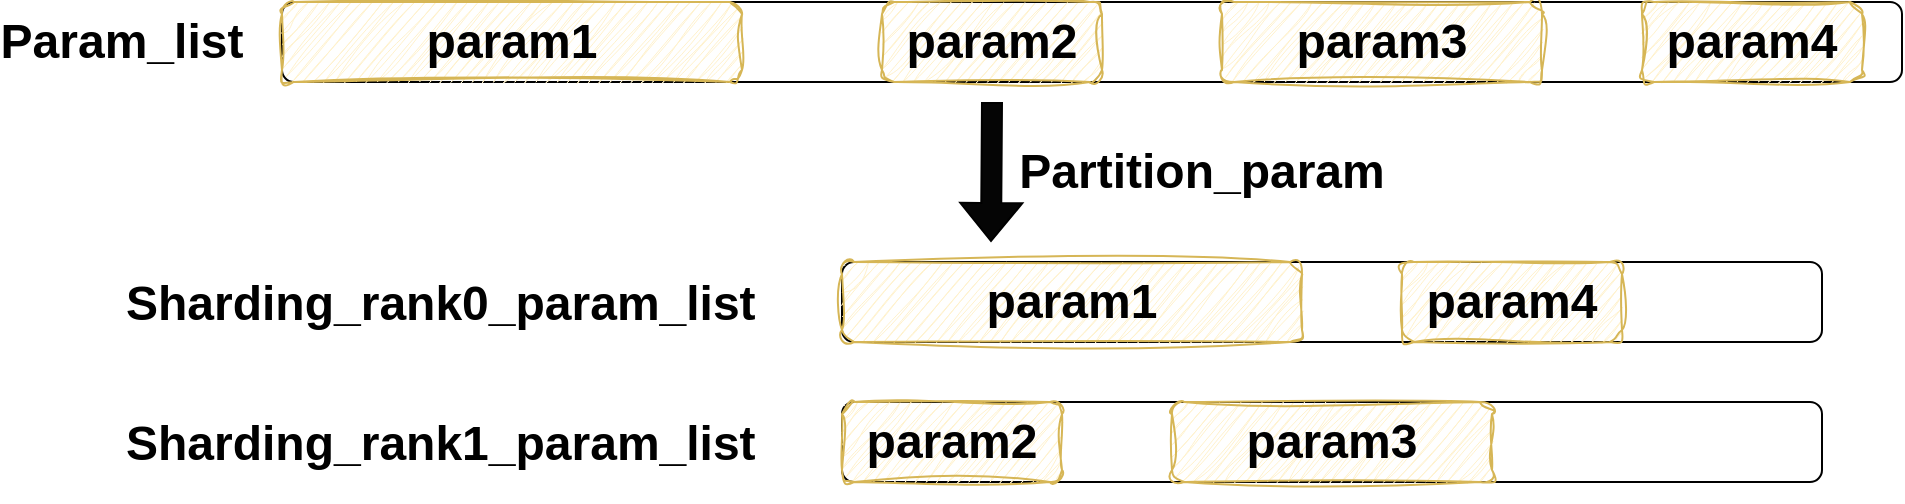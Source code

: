 <mxfile version="28.2.7">
  <diagram name="第 1 页" id="boMeZ4Nji44rvJlrzVIr">
    <mxGraphModel dx="2245" dy="794" grid="1" gridSize="10" guides="1" tooltips="1" connect="1" arrows="1" fold="1" page="1" pageScale="1" pageWidth="827" pageHeight="1169" background="none" math="0" shadow="0">
      <root>
        <mxCell id="0" />
        <mxCell id="1" parent="0" />
        <mxCell id="VR0H_Z1vQvsn-hPOj-ss-1" value="" style="rounded=1;whiteSpace=wrap;html=1;" vertex="1" parent="1">
          <mxGeometry x="90" y="230" width="810" height="40" as="geometry" />
        </mxCell>
        <mxCell id="VR0H_Z1vQvsn-hPOj-ss-4" value="&lt;font style=&quot;font-size: 24px;&quot;&gt;&lt;b&gt;param1&lt;/b&gt;&lt;/font&gt;" style="rounded=1;whiteSpace=wrap;html=1;fillColor=#fff2cc;strokeColor=#d6b656;sketch=1;curveFitting=1;jiggle=2;" vertex="1" parent="1">
          <mxGeometry x="90" y="230" width="230" height="40" as="geometry" />
        </mxCell>
        <mxCell id="VR0H_Z1vQvsn-hPOj-ss-5" value="&lt;font style=&quot;font-size: 24px;&quot;&gt;&lt;b&gt;param2&lt;/b&gt;&lt;/font&gt;" style="rounded=1;whiteSpace=wrap;html=1;fillColor=#fff2cc;strokeColor=#d6b656;sketch=1;curveFitting=1;jiggle=2;" vertex="1" parent="1">
          <mxGeometry x="390" y="230" width="110" height="40" as="geometry" />
        </mxCell>
        <mxCell id="VR0H_Z1vQvsn-hPOj-ss-6" value="&lt;font style=&quot;font-size: 24px;&quot;&gt;&lt;b&gt;param3&lt;/b&gt;&lt;/font&gt;" style="rounded=1;whiteSpace=wrap;html=1;fillColor=#fff2cc;strokeColor=#d6b656;sketch=1;curveFitting=1;jiggle=2;" vertex="1" parent="1">
          <mxGeometry x="560" y="230" width="160" height="40" as="geometry" />
        </mxCell>
        <mxCell id="VR0H_Z1vQvsn-hPOj-ss-7" value="&lt;font style=&quot;font-size: 24px;&quot;&gt;&lt;b&gt;param4&lt;/b&gt;&lt;/font&gt;" style="rounded=1;whiteSpace=wrap;html=1;fillColor=#fff2cc;strokeColor=#d6b656;sketch=1;curveFitting=1;jiggle=2;" vertex="1" parent="1">
          <mxGeometry x="770" y="230" width="110" height="40" as="geometry" />
        </mxCell>
        <mxCell id="VR0H_Z1vQvsn-hPOj-ss-9" value="&lt;b style=&quot;font-size: 24px;&quot;&gt;Param_list&lt;/b&gt;" style="text;html=1;whiteSpace=wrap;strokeColor=none;fillColor=none;align=center;verticalAlign=middle;rounded=0;" vertex="1" parent="1">
          <mxGeometry x="-20" y="235" width="60" height="30" as="geometry" />
        </mxCell>
        <mxCell id="VR0H_Z1vQvsn-hPOj-ss-10" value="" style="rounded=1;whiteSpace=wrap;html=1;" vertex="1" parent="1">
          <mxGeometry x="370" y="360" width="490" height="40" as="geometry" />
        </mxCell>
        <mxCell id="VR0H_Z1vQvsn-hPOj-ss-11" value="&lt;b style=&quot;forced-color-adjust: none; color: rgb(0, 0, 0); font-family: Helvetica; font-style: normal; font-variant-ligatures: normal; font-variant-caps: normal; letter-spacing: normal; orphans: 2; text-align: center; text-indent: 0px; text-transform: none; widows: 2; word-spacing: 0px; -webkit-text-stroke-width: 0px; white-space: normal; text-decoration-thickness: initial; text-decoration-style: initial; text-decoration-color: initial; font-size: 24px;&quot;&gt;Sharding_rank0_param_list&lt;/b&gt;" style="text;whiteSpace=wrap;html=1;" vertex="1" parent="1">
          <mxGeometry x="10" y="360" width="280" height="50" as="geometry" />
        </mxCell>
        <mxCell id="VR0H_Z1vQvsn-hPOj-ss-13" value="" style="rounded=1;whiteSpace=wrap;html=1;" vertex="1" parent="1">
          <mxGeometry x="370" y="430" width="490" height="40" as="geometry" />
        </mxCell>
        <mxCell id="VR0H_Z1vQvsn-hPOj-ss-14" value="&lt;b style=&quot;forced-color-adjust: none; color: rgb(0, 0, 0); font-family: Helvetica; font-style: normal; font-variant-ligatures: normal; font-variant-caps: normal; letter-spacing: normal; orphans: 2; text-align: center; text-indent: 0px; text-transform: none; widows: 2; word-spacing: 0px; -webkit-text-stroke-width: 0px; white-space: normal; text-decoration-thickness: initial; text-decoration-style: initial; text-decoration-color: initial; font-size: 24px;&quot;&gt;Sharding_rank1_param_list&lt;/b&gt;" style="text;whiteSpace=wrap;html=1;" vertex="1" parent="1">
          <mxGeometry x="10" y="430" width="280" height="50" as="geometry" />
        </mxCell>
        <mxCell id="VR0H_Z1vQvsn-hPOj-ss-16" value="&lt;font style=&quot;font-size: 24px;&quot;&gt;&lt;b&gt;param1&lt;/b&gt;&lt;/font&gt;" style="rounded=1;whiteSpace=wrap;html=1;fillColor=#fff2cc;strokeColor=#d6b656;sketch=1;curveFitting=1;jiggle=2;" vertex="1" parent="1">
          <mxGeometry x="370" y="360" width="230" height="40" as="geometry" />
        </mxCell>
        <mxCell id="VR0H_Z1vQvsn-hPOj-ss-17" value="&lt;font style=&quot;font-size: 24px;&quot;&gt;&lt;b&gt;param2&lt;/b&gt;&lt;/font&gt;" style="rounded=1;whiteSpace=wrap;html=1;fillColor=#fff2cc;strokeColor=#d6b656;sketch=1;curveFitting=1;jiggle=2;" vertex="1" parent="1">
          <mxGeometry x="370" y="430" width="110" height="40" as="geometry" />
        </mxCell>
        <mxCell id="VR0H_Z1vQvsn-hPOj-ss-18" value="&lt;font style=&quot;font-size: 24px;&quot;&gt;&lt;b&gt;param3&lt;/b&gt;&lt;/font&gt;" style="rounded=1;whiteSpace=wrap;html=1;fillColor=#fff2cc;strokeColor=#d6b656;sketch=1;curveFitting=1;jiggle=2;" vertex="1" parent="1">
          <mxGeometry x="535" y="430" width="160" height="40" as="geometry" />
        </mxCell>
        <mxCell id="VR0H_Z1vQvsn-hPOj-ss-19" value="&lt;font style=&quot;font-size: 24px;&quot;&gt;&lt;b&gt;param4&lt;/b&gt;&lt;/font&gt;" style="rounded=1;whiteSpace=wrap;html=1;fillColor=#fff2cc;strokeColor=#d6b656;sketch=1;curveFitting=1;jiggle=2;" vertex="1" parent="1">
          <mxGeometry x="650" y="360" width="110" height="40" as="geometry" />
        </mxCell>
        <mxCell id="VR0H_Z1vQvsn-hPOj-ss-20" value="" style="shape=flexArrow;endArrow=classic;html=1;rounded=0;entryX=0.25;entryY=0;entryDx=0;entryDy=0;fillColor=light-dark(#050505, #ededed);" edge="1" parent="1">
          <mxGeometry width="50" height="50" relative="1" as="geometry">
            <mxPoint x="445" y="280" as="sourcePoint" />
            <mxPoint x="444.5" y="350" as="targetPoint" />
          </mxGeometry>
        </mxCell>
        <mxCell id="VR0H_Z1vQvsn-hPOj-ss-22" value="&lt;b style=&quot;font-size: 24px;&quot;&gt;Partition_param&lt;/b&gt;" style="text;html=1;whiteSpace=wrap;strokeColor=none;fillColor=none;align=center;verticalAlign=middle;rounded=0;" vertex="1" parent="1">
          <mxGeometry x="520" y="300" width="60" height="30" as="geometry" />
        </mxCell>
      </root>
    </mxGraphModel>
  </diagram>
</mxfile>
